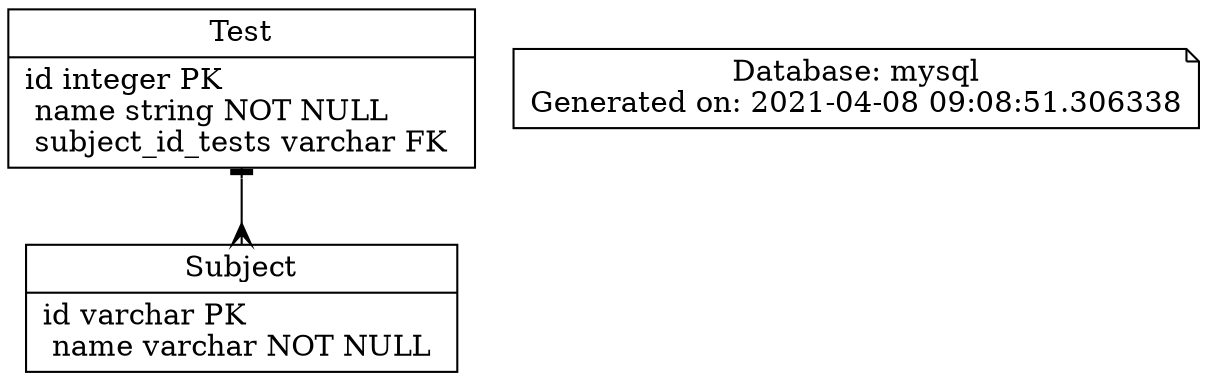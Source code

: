 // Autogenerated from dot_create.template 
// Time: 2021-04-08 09:08:51.306338
// Database: mysql

strict digraph ER_Diagram {

    //graph [rankdir = "LR" ];
    ranksep=0.5;
    concentrate=true;


    "Test" [
        shape = "record"
        
        label = "{<Test> Test|
            id integer 
                PK

            \l
            name string 

                    NOT NULL
            \l

            subject_id_tests varchar FK
            \l
        }"
    ];


    "Subject" [
        shape = "record"
        
        label = "{<Subject> Subject|
            id varchar 
                PK

            \l
            name varchar 

                    NOT NULL
            \l

        }"
    ];



    // TODO: Add relationships
    // Relations between entities
            "Test"->"Subject" 

                [arrowhead=crow];

            "Subject"->"Test"
                [arrowhead=tee];


    // Note card with basic information about ER diagram
    "Info" [
        label = "Database: mysql\nGenerated on: 2021-04-08 09:08:51.306338"
        shape = "note"
    ];
}